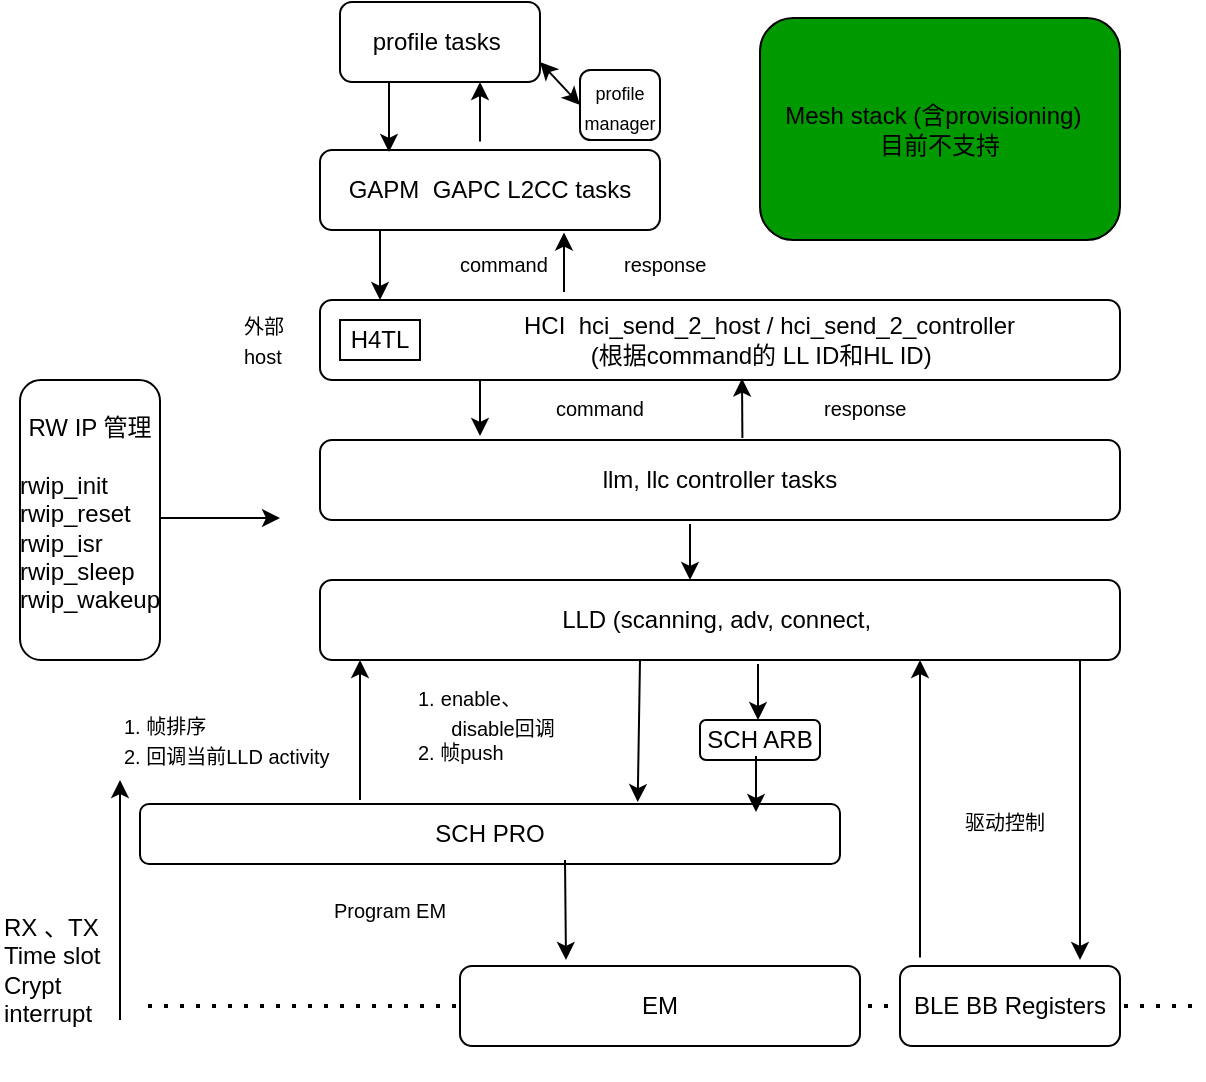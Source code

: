 <mxfile version="13.9.9" type="device"><diagram id="VcU8-3XYkSqjPLemSVgW" name="第 1 页"><mxGraphModel dx="1422" dy="822" grid="1" gridSize="10" guides="1" tooltips="1" connect="1" arrows="1" fold="1" page="1" pageScale="1" pageWidth="1169" pageHeight="827" math="0" shadow="0"><root><mxCell id="0"/><mxCell id="1" parent="0"/><mxCell id="fvwfl7XzBu4BtUON7AXb-1" value="&lt;font style=&quot;font-size: 9px&quot;&gt;profile manager&lt;/font&gt;" style="rounded=1;whiteSpace=wrap;html=1;" parent="1" vertex="1"><mxGeometry x="330" y="165" width="40" height="35" as="geometry"/></mxCell><mxCell id="fvwfl7XzBu4BtUON7AXb-2" value="GAPM&amp;nbsp; GAPC L2CC tasks" style="rounded=1;whiteSpace=wrap;html=1;" parent="1" vertex="1"><mxGeometry x="200" y="205" width="170" height="40" as="geometry"/></mxCell><mxCell id="fvwfl7XzBu4BtUON7AXb-3" value="&amp;nbsp; &amp;nbsp; &amp;nbsp; &amp;nbsp; &amp;nbsp; &amp;nbsp; &amp;nbsp; &amp;nbsp; &amp;nbsp; &amp;nbsp; &amp;nbsp; &amp;nbsp; &amp;nbsp; &amp;nbsp; &amp;nbsp; HCI&amp;nbsp; hci_send_2_host /&amp;nbsp;hci_send_2_controller&lt;br&gt;&amp;nbsp; &amp;nbsp; &amp;nbsp; &amp;nbsp; &amp;nbsp; &amp;nbsp; &amp;nbsp; &amp;nbsp; &amp;nbsp; &amp;nbsp; &amp;nbsp; &amp;nbsp; &amp;nbsp; &amp;nbsp; &amp;nbsp; &amp;nbsp; &amp;nbsp; &amp;nbsp; &amp;nbsp; &amp;nbsp; (根据command的 LL ID和HL ID)" style="rounded=1;whiteSpace=wrap;html=1;align=left;" parent="1" vertex="1"><mxGeometry x="200" y="280" width="400" height="40" as="geometry"/></mxCell><mxCell id="fvwfl7XzBu4BtUON7AXb-4" value="llm, llc controller tasks" style="rounded=1;whiteSpace=wrap;html=1;" parent="1" vertex="1"><mxGeometry x="200" y="350" width="400" height="40" as="geometry"/></mxCell><mxCell id="fvwfl7XzBu4BtUON7AXb-5" value="LLD (scanning, adv, connect,&amp;nbsp;" style="rounded=1;whiteSpace=wrap;html=1;" parent="1" vertex="1"><mxGeometry x="200" y="420" width="400" height="40" as="geometry"/></mxCell><mxCell id="fvwfl7XzBu4BtUON7AXb-7" value="SCH PRO" style="rounded=1;whiteSpace=wrap;html=1;" parent="1" vertex="1"><mxGeometry x="110" y="532" width="350" height="30" as="geometry"/></mxCell><mxCell id="fvwfl7XzBu4BtUON7AXb-17" value="&lt;span style=&quot;font-size: 10px&quot;&gt;外部host&lt;/span&gt;" style="rounded=1;whiteSpace=wrap;html=1;strokeColor=none;align=left;" parent="1" vertex="1"><mxGeometry x="160" y="283.75" width="30" height="32.5" as="geometry"/></mxCell><mxCell id="fvwfl7XzBu4BtUON7AXb-19" value="&lt;font style=&quot;font-size: 10px&quot;&gt;Program EM&lt;/font&gt;" style="rounded=1;whiteSpace=wrap;html=1;strokeColor=none;" parent="1" vertex="1"><mxGeometry x="190" y="570" width="90" height="30" as="geometry"/></mxCell><mxCell id="fvwfl7XzBu4BtUON7AXb-27" value="H4TL" style="rounded=0;whiteSpace=wrap;html=1;" parent="1" vertex="1"><mxGeometry x="210" y="290" width="40" height="20" as="geometry"/></mxCell><mxCell id="fvwfl7XzBu4BtUON7AXb-33" value="" style="endArrow=none;dashed=1;html=1;dashPattern=1 3;strokeWidth=2;" parent="1" edge="1"><mxGeometry width="50" height="50" relative="1" as="geometry"><mxPoint x="114" y="633" as="sourcePoint"/><mxPoint x="640" y="633" as="targetPoint"/></mxGeometry></mxCell><mxCell id="fvwfl7XzBu4BtUON7AXb-35" value="BLE BB Registers" style="rounded=1;whiteSpace=wrap;html=1;" parent="1" vertex="1"><mxGeometry x="490" y="613" width="110" height="40" as="geometry"/></mxCell><mxCell id="fvwfl7XzBu4BtUON7AXb-36" value="EM&lt;br&gt;" style="rounded=1;whiteSpace=wrap;html=1;" parent="1" vertex="1"><mxGeometry x="270" y="613" width="200" height="40" as="geometry"/></mxCell><mxCell id="fvwfl7XzBu4BtUON7AXb-38" value="&lt;span class=&quot;fontstyle0&quot;&gt;RX 、&lt;/span&gt;&lt;span class=&quot;fontstyle0&quot;&gt;TX&amp;nbsp;&lt;br&gt;&lt;/span&gt;&lt;span class=&quot;fontstyle0&quot;&gt;Time slot&lt;br&gt;&lt;/span&gt;&lt;span class=&quot;fontstyle0&quot;&gt;Crypt &lt;br&gt;interrupt&lt;/span&gt;" style="text;whiteSpace=wrap;html=1;" parent="1" vertex="1"><mxGeometry x="40" y="580" width="60" height="90" as="geometry"/></mxCell><mxCell id="fvwfl7XzBu4BtUON7AXb-41" value="RW IP 管理&lt;br&gt;&lt;div style=&quot;text-align: left&quot;&gt;&lt;span&gt;&lt;br&gt;&lt;/span&gt;&lt;/div&gt;&lt;div style=&quot;text-align: left&quot;&gt;&lt;span&gt;rwip_init&lt;/span&gt;&lt;/div&gt;&lt;div style=&quot;text-align: left&quot;&gt;&lt;span&gt;rwip_reset&lt;/span&gt;&lt;/div&gt;&lt;div style=&quot;text-align: left&quot;&gt;&lt;span&gt;rwip_isr&lt;/span&gt;&lt;/div&gt;&lt;div style=&quot;text-align: left&quot;&gt;&lt;span&gt;rwip_sleep&lt;/span&gt;&lt;/div&gt;&lt;div style=&quot;text-align: left&quot;&gt;&lt;span&gt;rwip_wakeup&lt;/span&gt;&lt;/div&gt;&lt;table class=&quot;NormalTable&quot; style=&quot;text-align: left&quot;&gt;&lt;tbody&gt;&lt;tr&gt;&lt;td width=&quot;200&quot;&gt;&lt;/td&gt;&lt;/tr&gt;&lt;/tbody&gt;&lt;/table&gt;" style="rounded=1;whiteSpace=wrap;html=1;" parent="1" vertex="1"><mxGeometry x="50" y="320" width="70" height="140" as="geometry"/></mxCell><mxCell id="fvwfl7XzBu4BtUON7AXb-6" value="SCH ARB" style="rounded=1;whiteSpace=wrap;html=1;" parent="1" vertex="1"><mxGeometry x="390" y="490" width="60" height="20" as="geometry"/></mxCell><mxCell id="fvwfl7XzBu4BtUON7AXb-50" value="&lt;div style=&quot;text-align: justify&quot;&gt;&lt;span style=&quot;font-size: 10px&quot;&gt;1. enable、&amp;nbsp; &amp;nbsp; &amp;nbsp; &amp;nbsp; &amp;nbsp; &amp;nbsp; &amp;nbsp; disable回调&lt;/span&gt;&lt;/div&gt;&lt;font style=&quot;font-size: 10px&quot;&gt;&lt;div style=&quot;text-align: justify&quot;&gt;&lt;span&gt;2. 帧push&lt;/span&gt;&lt;/div&gt;&lt;/font&gt;" style="rounded=1;whiteSpace=wrap;html=1;strokeColor=none;align=center;" parent="1" vertex="1"><mxGeometry x="247.5" y="473.75" width="75" height="36.25" as="geometry"/></mxCell><mxCell id="fvwfl7XzBu4BtUON7AXb-51" value="&lt;div style=&quot;text-align: justify&quot;&gt;&lt;span style=&quot;font-size: 10px&quot;&gt;驱动控制&lt;/span&gt;&lt;/div&gt;" style="rounded=1;whiteSpace=wrap;html=1;strokeColor=none;align=center;" parent="1" vertex="1"><mxGeometry x="520" y="522.5" width="45" height="36.25" as="geometry"/></mxCell><mxCell id="fvwfl7XzBu4BtUON7AXb-53" value="&lt;font style=&quot;font-size: 10px&quot;&gt;1. 帧排序&lt;br&gt;2. 回调当前LLD activity&lt;/font&gt;" style="rounded=1;whiteSpace=wrap;html=1;strokeColor=none;align=left;" parent="1" vertex="1"><mxGeometry x="100" y="483.75" width="110" height="32.5" as="geometry"/></mxCell><mxCell id="fvwfl7XzBu4BtUON7AXb-57" value="&lt;span style=&quot;font-size: 10px&quot;&gt;command&lt;/span&gt;" style="rounded=1;whiteSpace=wrap;html=1;strokeColor=none;align=left;" parent="1" vertex="1"><mxGeometry x="315.5" y="329" width="30" height="10" as="geometry"/></mxCell><mxCell id="fvwfl7XzBu4BtUON7AXb-58" value="&lt;span style=&quot;font-size: 10px&quot;&gt;response&lt;/span&gt;" style="rounded=1;whiteSpace=wrap;html=1;strokeColor=none;align=left;" parent="1" vertex="1"><mxGeometry x="450" y="329" width="30" height="10" as="geometry"/></mxCell><mxCell id="fvwfl7XzBu4BtUON7AXb-61" value="&lt;span style=&quot;font-size: 10px&quot;&gt;command&lt;/span&gt;" style="rounded=1;whiteSpace=wrap;html=1;strokeColor=none;align=left;" parent="1" vertex="1"><mxGeometry x="267.5" y="257" width="30" height="10" as="geometry"/></mxCell><mxCell id="fvwfl7XzBu4BtUON7AXb-62" value="&lt;span style=&quot;font-size: 10px&quot;&gt;response&lt;/span&gt;" style="rounded=1;whiteSpace=wrap;html=1;strokeColor=none;align=left;" parent="1" vertex="1"><mxGeometry x="350" y="257" width="30" height="10" as="geometry"/></mxCell><mxCell id="fvwfl7XzBu4BtUON7AXb-69" value="Mesh stack (含provisioning)&amp;nbsp;&amp;nbsp;&lt;br&gt;目前不支持" style="rounded=1;whiteSpace=wrap;html=1;fillColor=#009900;" parent="1" vertex="1"><mxGeometry x="420" y="139" width="180" height="111" as="geometry"/></mxCell><mxCell id="fvwfl7XzBu4BtUON7AXb-74" value="profile tasks&amp;nbsp;" style="rounded=1;whiteSpace=wrap;html=1;" parent="1" vertex="1"><mxGeometry x="210" y="131" width="100" height="40" as="geometry"/></mxCell><mxCell id="fvwfl7XzBu4BtUON7AXb-75" value="" style="endArrow=classic;startArrow=classic;html=1;entryX=1;entryY=0.75;entryDx=0;entryDy=0;exitX=0;exitY=0.5;exitDx=0;exitDy=0;" parent="1" source="fvwfl7XzBu4BtUON7AXb-1" target="fvwfl7XzBu4BtUON7AXb-74" edge="1"><mxGeometry width="50" height="50" relative="1" as="geometry"><mxPoint x="297.5" y="189" as="sourcePoint"/><mxPoint x="347.5" y="139" as="targetPoint"/></mxGeometry></mxCell><mxCell id="1hx4N8LWeXbitL_3w40J-1" value="" style="endArrow=classic;html=1;" edge="1" parent="1"><mxGeometry width="50" height="50" relative="1" as="geometry"><mxPoint x="100" y="640" as="sourcePoint"/><mxPoint x="100" y="520" as="targetPoint"/></mxGeometry></mxCell><mxCell id="1hx4N8LWeXbitL_3w40J-2" value="" style="endArrow=classic;html=1;" edge="1" parent="1"><mxGeometry width="50" height="50" relative="1" as="geometry"><mxPoint x="580" y="460" as="sourcePoint"/><mxPoint x="580" y="610" as="targetPoint"/></mxGeometry></mxCell><mxCell id="1hx4N8LWeXbitL_3w40J-3" value="" style="endArrow=classic;html=1;entryX=0.75;entryY=1;entryDx=0;entryDy=0;" edge="1" parent="1" target="fvwfl7XzBu4BtUON7AXb-5"><mxGeometry width="50" height="50" relative="1" as="geometry"><mxPoint x="500" y="608.75" as="sourcePoint"/><mxPoint x="550" y="558.75" as="targetPoint"/></mxGeometry></mxCell><mxCell id="1hx4N8LWeXbitL_3w40J-4" value="" style="endArrow=classic;html=1;" edge="1" parent="1"><mxGeometry width="50" height="50" relative="1" as="geometry"><mxPoint x="322.5" y="560" as="sourcePoint"/><mxPoint x="323" y="610" as="targetPoint"/></mxGeometry></mxCell><mxCell id="1hx4N8LWeXbitL_3w40J-5" value="" style="endArrow=classic;html=1;entryX=0.711;entryY=-0.033;entryDx=0;entryDy=0;entryPerimeter=0;" edge="1" parent="1" target="fvwfl7XzBu4BtUON7AXb-7"><mxGeometry width="50" height="50" relative="1" as="geometry"><mxPoint x="360" y="460" as="sourcePoint"/><mxPoint x="360.5" y="510" as="targetPoint"/></mxGeometry></mxCell><mxCell id="1hx4N8LWeXbitL_3w40J-6" value="" style="endArrow=classic;html=1;" edge="1" parent="1"><mxGeometry width="50" height="50" relative="1" as="geometry"><mxPoint x="419" y="462" as="sourcePoint"/><mxPoint x="419" y="490" as="targetPoint"/></mxGeometry></mxCell><mxCell id="1hx4N8LWeXbitL_3w40J-8" value="" style="endArrow=classic;html=1;" edge="1" parent="1"><mxGeometry width="50" height="50" relative="1" as="geometry"><mxPoint x="418" y="508" as="sourcePoint"/><mxPoint x="418" y="536" as="targetPoint"/></mxGeometry></mxCell><mxCell id="1hx4N8LWeXbitL_3w40J-9" value="" style="endArrow=classic;html=1;" edge="1" parent="1"><mxGeometry width="50" height="50" relative="1" as="geometry"><mxPoint x="220" y="530" as="sourcePoint"/><mxPoint x="220" y="460" as="targetPoint"/></mxGeometry></mxCell><mxCell id="1hx4N8LWeXbitL_3w40J-10" value="" style="endArrow=classic;html=1;" edge="1" parent="1"><mxGeometry width="50" height="50" relative="1" as="geometry"><mxPoint x="385" y="392" as="sourcePoint"/><mxPoint x="385" y="420" as="targetPoint"/></mxGeometry></mxCell><mxCell id="1hx4N8LWeXbitL_3w40J-11" value="" style="endArrow=classic;html=1;" edge="1" parent="1"><mxGeometry width="50" height="50" relative="1" as="geometry"><mxPoint x="280" y="320" as="sourcePoint"/><mxPoint x="280" y="348" as="targetPoint"/></mxGeometry></mxCell><mxCell id="1hx4N8LWeXbitL_3w40J-12" value="" style="endArrow=classic;html=1;entryX=0.075;entryY=0;entryDx=0;entryDy=0;entryPerimeter=0;" edge="1" parent="1" target="fvwfl7XzBu4BtUON7AXb-3"><mxGeometry width="50" height="50" relative="1" as="geometry"><mxPoint x="230" y="245" as="sourcePoint"/><mxPoint x="230" y="273" as="targetPoint"/></mxGeometry></mxCell><mxCell id="1hx4N8LWeXbitL_3w40J-13" value="" style="endArrow=classic;html=1;exitX=0.528;exitY=-0.1;exitDx=0;exitDy=0;exitPerimeter=0;" edge="1" parent="1"><mxGeometry width="50" height="50" relative="1" as="geometry"><mxPoint x="411.2" y="349" as="sourcePoint"/><mxPoint x="411" y="319.25" as="targetPoint"/></mxGeometry></mxCell><mxCell id="1hx4N8LWeXbitL_3w40J-14" value="" style="endArrow=classic;html=1;" edge="1" parent="1"><mxGeometry width="50" height="50" relative="1" as="geometry"><mxPoint x="322" y="276" as="sourcePoint"/><mxPoint x="322" y="246.25" as="targetPoint"/></mxGeometry></mxCell><mxCell id="1hx4N8LWeXbitL_3w40J-15" value="" style="endArrow=classic;html=1;entryX=0.075;entryY=0;entryDx=0;entryDy=0;entryPerimeter=0;" edge="1" parent="1"><mxGeometry width="50" height="50" relative="1" as="geometry"><mxPoint x="234.5" y="171" as="sourcePoint"/><mxPoint x="234.5" y="206" as="targetPoint"/></mxGeometry></mxCell><mxCell id="1hx4N8LWeXbitL_3w40J-16" value="" style="endArrow=classic;html=1;" edge="1" parent="1"><mxGeometry width="50" height="50" relative="1" as="geometry"><mxPoint x="280" y="200.75" as="sourcePoint"/><mxPoint x="280" y="171" as="targetPoint"/></mxGeometry></mxCell><mxCell id="1hx4N8LWeXbitL_3w40J-17" value="" style="endArrow=classic;html=1;" edge="1" parent="1"><mxGeometry width="50" height="50" relative="1" as="geometry"><mxPoint x="120" y="389" as="sourcePoint"/><mxPoint x="180" y="389" as="targetPoint"/></mxGeometry></mxCell></root></mxGraphModel></diagram></mxfile>